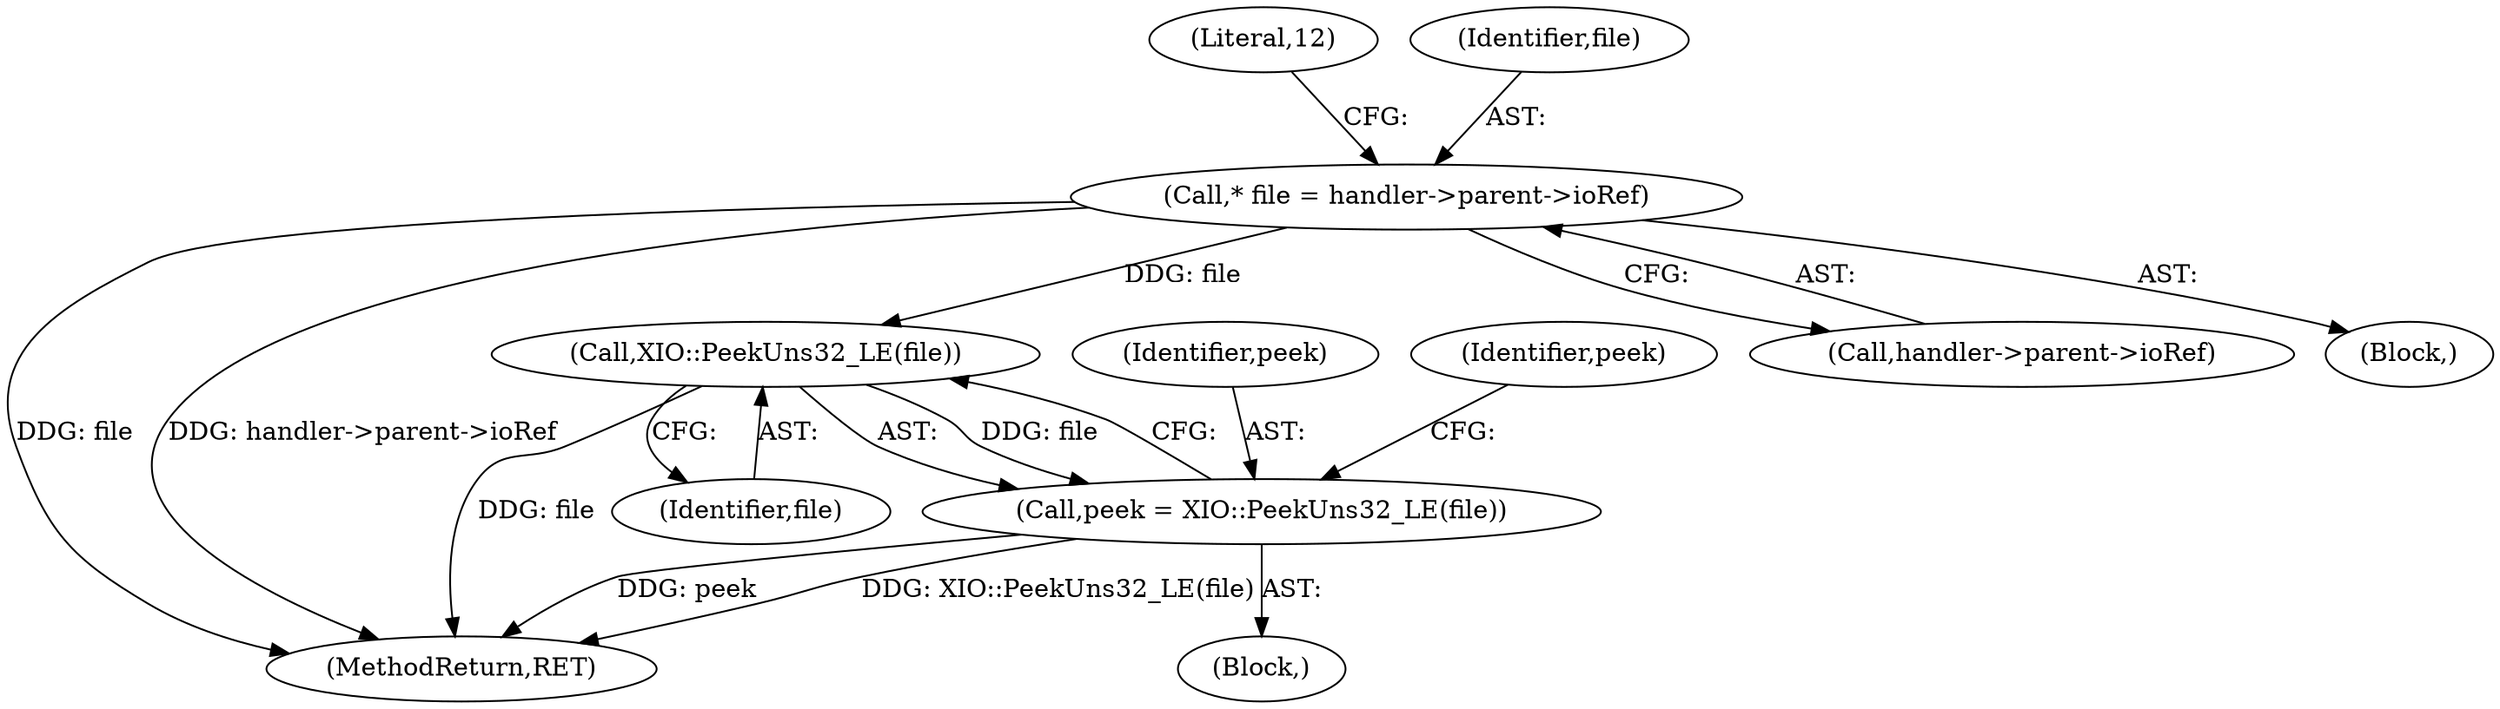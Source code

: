 digraph "0_exempi_aabedb5e749dd59112a3fe1e8e08f2d934f56666@pointer" {
"1000325" [label="(Call,XIO::PeekUns32_LE(file))"];
"1000298" [label="(Call,* file = handler->parent->ioRef)"];
"1000323" [label="(Call,peek = XIO::PeekUns32_LE(file))"];
"1000545" [label="(MethodReturn,RET)"];
"1000300" [label="(Call,handler->parent->ioRef)"];
"1000306" [label="(Literal,12)"];
"1000322" [label="(Block,)"];
"1000324" [label="(Identifier,peek)"];
"1000328" [label="(Identifier,peek)"];
"1000326" [label="(Identifier,file)"];
"1000325" [label="(Call,XIO::PeekUns32_LE(file))"];
"1000323" [label="(Call,peek = XIO::PeekUns32_LE(file))"];
"1000291" [label="(Block,)"];
"1000299" [label="(Identifier,file)"];
"1000298" [label="(Call,* file = handler->parent->ioRef)"];
"1000325" -> "1000323"  [label="AST: "];
"1000325" -> "1000326"  [label="CFG: "];
"1000326" -> "1000325"  [label="AST: "];
"1000323" -> "1000325"  [label="CFG: "];
"1000325" -> "1000545"  [label="DDG: file"];
"1000325" -> "1000323"  [label="DDG: file"];
"1000298" -> "1000325"  [label="DDG: file"];
"1000298" -> "1000291"  [label="AST: "];
"1000298" -> "1000300"  [label="CFG: "];
"1000299" -> "1000298"  [label="AST: "];
"1000300" -> "1000298"  [label="AST: "];
"1000306" -> "1000298"  [label="CFG: "];
"1000298" -> "1000545"  [label="DDG: file"];
"1000298" -> "1000545"  [label="DDG: handler->parent->ioRef"];
"1000323" -> "1000322"  [label="AST: "];
"1000324" -> "1000323"  [label="AST: "];
"1000328" -> "1000323"  [label="CFG: "];
"1000323" -> "1000545"  [label="DDG: peek"];
"1000323" -> "1000545"  [label="DDG: XIO::PeekUns32_LE(file)"];
}
